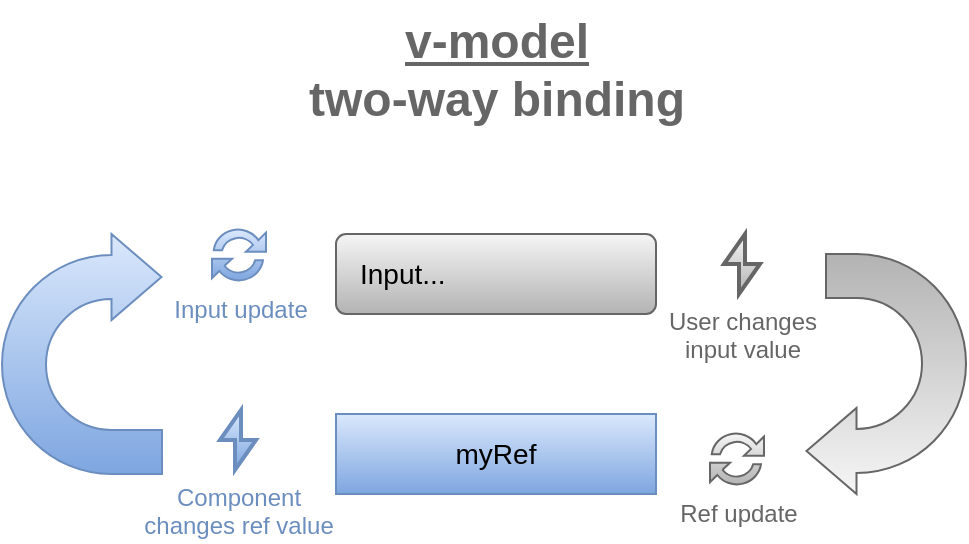<mxfile scale="1.2" border="10">
    <diagram id="hKsF3VO6nWa31StS4_ZH" name="v-model">
        <mxGraphModel dx="1770" dy="1077" grid="1" gridSize="10" guides="1" tooltips="1" connect="1" arrows="1" fold="1" page="1" pageScale="1" pageWidth="827" pageHeight="1169" math="0" shadow="0">
            <root>
                <mxCell id="0"/>
                <mxCell id="1" parent="0"/>
                <mxCell id="2" value="Input..." style="html=1;shadow=0;dashed=0;shape=mxgraph.bootstrap.rrect;rSize=5;strokeColor=#666666;strokeWidth=1;fillColor=#f5f5f5;whiteSpace=wrap;align=left;verticalAlign=middle;spacingLeft=10;fontSize=14;gradientColor=#b3b3b3;" parent="1" vertex="1">
                    <mxGeometry x="320" y="427" width="160" height="40" as="geometry"/>
                </mxCell>
                <mxCell id="4" value="&lt;font style=&quot;font-size: 14px;&quot;&gt;myRef&lt;/font&gt;" style="rounded=0;whiteSpace=wrap;html=1;fillColor=#dae8fc;gradientColor=#7ea6e0;strokeColor=#6c8ebf;" parent="1" vertex="1">
                    <mxGeometry x="320" y="517" width="160" height="40" as="geometry"/>
                </mxCell>
                <mxCell id="9" value="" style="html=1;shadow=0;dashed=0;align=center;verticalAlign=middle;shape=mxgraph.arrows2.uTurnArrow;dy=11;arrowHead=43;dx2=25;flipH=1;flipV=1;fillColor=#f5f5f5;gradientColor=#b3b3b3;strokeColor=#666666;" parent="1" vertex="1">
                    <mxGeometry x="565" y="437" width="70" height="120" as="geometry"/>
                </mxCell>
                <mxCell id="10" value="" style="html=1;shadow=0;dashed=0;align=center;verticalAlign=middle;shape=mxgraph.arrows2.uTurnArrow;dy=11;arrowHead=43;dx2=25;flipH=0;flipV=0;fillColor=#dae8fc;gradientColor=#7ea6e0;strokeColor=#6c8ebf;" parent="1" vertex="1">
                    <mxGeometry x="153" y="427" width="80" height="120" as="geometry"/>
                </mxCell>
                <mxCell id="11" value="&lt;font color=&quot;#666666&quot; style=&quot;font-size: 24px;&quot;&gt;&lt;u style=&quot;font-size: 24px;&quot;&gt;v-model &lt;br style=&quot;font-size: 24px;&quot;&gt;&lt;/u&gt;two-way binding&lt;/font&gt;" style="text;strokeColor=none;fillColor=none;html=1;fontSize=24;fontStyle=1;verticalAlign=middle;align=center;fontColor=#333333;" parent="1" vertex="1">
                    <mxGeometry x="285" y="310" width="230" height="70" as="geometry"/>
                </mxCell>
                <mxCell id="12" value="&lt;font color=&quot;#666666&quot;&gt;User changes&lt;br&gt;input value&lt;/font&gt;" style="html=1;verticalLabelPosition=bottom;align=center;labelBackgroundColor=#ffffff;verticalAlign=top;strokeWidth=2;strokeColor=#666666;shadow=0;dashed=0;shape=mxgraph.ios7.icons.flash;fillColor=#f5f5f5;gradientColor=#b3b3b3;" parent="1" vertex="1">
                    <mxGeometry x="514" y="427" width="18" height="30" as="geometry"/>
                </mxCell>
                <mxCell id="13" value="&lt;font color=&quot;#6c8ebf&quot;&gt;Component&lt;br&gt;changes ref value&lt;/font&gt;" style="html=1;verticalLabelPosition=bottom;align=center;labelBackgroundColor=#ffffff;verticalAlign=top;strokeWidth=2;strokeColor=#6c8ebf;shadow=0;dashed=0;shape=mxgraph.ios7.icons.flash;fillColor=#dae8fc;gradientColor=#7ea6e0;" parent="1" vertex="1">
                    <mxGeometry x="262" y="515" width="18" height="30" as="geometry"/>
                </mxCell>
                <mxCell id="16" value="&lt;font color=&quot;#666666&quot;&gt;Ref update&lt;/font&gt;" style="sketch=0;pointerEvents=1;shadow=0;dashed=0;html=1;strokeColor=#666666;labelPosition=center;verticalLabelPosition=bottom;verticalAlign=top;align=center;fillColor=#f5f5f5;shape=mxgraph.mscae.intune.update;fontSize=12;strokeWidth=1;gradientColor=#b3b3b3;" parent="1" vertex="1">
                    <mxGeometry x="507" y="526" width="27" height="27" as="geometry"/>
                </mxCell>
                <mxCell id="18" value="&lt;font color=&quot;#6c8ebf&quot;&gt;Input update&lt;/font&gt;" style="sketch=0;pointerEvents=1;shadow=0;dashed=0;html=1;strokeColor=#6c8ebf;labelPosition=center;verticalLabelPosition=bottom;verticalAlign=top;align=center;fillColor=#dae8fc;shape=mxgraph.mscae.intune.update;fontSize=12;strokeWidth=1;gradientColor=#7ea6e0;" parent="1" vertex="1">
                    <mxGeometry x="258" y="424" width="27" height="27" as="geometry"/>
                </mxCell>
            </root>
        </mxGraphModel>
    </diagram>
    <diagram name="v-bind" id="5MuhysqDjt83WdsPyjfo">
        <mxGraphModel dx="1180" dy="718" grid="1" gridSize="10" guides="1" tooltips="1" connect="1" arrows="1" fold="1" page="1" pageScale="1" pageWidth="827" pageHeight="1169" math="0" shadow="0">
            <root>
                <mxCell id="PJbt05CHmS6hWyOmj68j-0"/>
                <mxCell id="PJbt05CHmS6hWyOmj68j-1" parent="PJbt05CHmS6hWyOmj68j-0"/>
                <mxCell id="PJbt05CHmS6hWyOmj68j-2" value="Input..." style="html=1;shadow=0;dashed=0;shape=mxgraph.bootstrap.rrect;rSize=5;strokeColor=#CED4DA;strokeWidth=1;fillColor=#E9ECEF;fontColor=#505050;whiteSpace=wrap;align=left;verticalAlign=middle;spacingLeft=10;fontSize=14;" parent="PJbt05CHmS6hWyOmj68j-1" vertex="1">
                    <mxGeometry x="320" y="427" width="160" height="40" as="geometry"/>
                </mxCell>
                <mxCell id="PJbt05CHmS6hWyOmj68j-3" value="&lt;font style=&quot;font-size: 14px;&quot;&gt;myRef&lt;/font&gt;" style="rounded=0;whiteSpace=wrap;html=1;" parent="PJbt05CHmS6hWyOmj68j-1" vertex="1">
                    <mxGeometry x="320" y="517" width="160" height="40" as="geometry"/>
                </mxCell>
                <mxCell id="PJbt05CHmS6hWyOmj68j-5" value="" style="html=1;shadow=0;dashed=0;align=center;verticalAlign=middle;shape=mxgraph.arrows2.uTurnArrow;dy=11;arrowHead=43;dx2=25;flipH=0;flipV=0;" parent="PJbt05CHmS6hWyOmj68j-1" vertex="1">
                    <mxGeometry x="153" y="427" width="80" height="120" as="geometry"/>
                </mxCell>
                <mxCell id="PJbt05CHmS6hWyOmj68j-8" value="&lt;font color=&quot;#4d4d4d&quot;&gt;Component&lt;br&gt;changes ref value&lt;br&gt;&lt;/font&gt;" style="html=1;verticalLabelPosition=bottom;align=center;labelBackgroundColor=#ffffff;verticalAlign=top;strokeWidth=2;strokeColor=#4D4D4D;shadow=0;dashed=0;shape=mxgraph.ios7.icons.flash;fontColor=#6600CC;" parent="PJbt05CHmS6hWyOmj68j-1" vertex="1">
                    <mxGeometry x="262" y="515" width="18" height="30" as="geometry"/>
                </mxCell>
                <mxCell id="PJbt05CHmS6hWyOmj68j-10" value="Input update" style="sketch=0;pointerEvents=1;shadow=0;dashed=0;html=1;strokeColor=none;labelPosition=center;verticalLabelPosition=bottom;verticalAlign=top;align=center;fillColor=#505050;shape=mxgraph.mscae.intune.update;fontSize=12;fontColor=#4D4D4D;strokeWidth=1;" parent="PJbt05CHmS6hWyOmj68j-1" vertex="1">
                    <mxGeometry x="258" y="424" width="27" height="27" as="geometry"/>
                </mxCell>
                <mxCell id="WDw65Nb55716km9cZLtB-0" value="Input..." style="html=1;shadow=0;dashed=0;shape=mxgraph.bootstrap.rrect;rSize=5;strokeColor=#666666;strokeWidth=1;fillColor=#f5f5f5;whiteSpace=wrap;align=left;verticalAlign=middle;spacingLeft=10;fontSize=14;gradientColor=#b3b3b3;" parent="PJbt05CHmS6hWyOmj68j-1" vertex="1">
                    <mxGeometry x="320" y="427" width="160" height="40" as="geometry"/>
                </mxCell>
                <mxCell id="WDw65Nb55716km9cZLtB-1" value="&lt;font style=&quot;font-size: 14px;&quot;&gt;myRef&lt;/font&gt;" style="rounded=0;whiteSpace=wrap;html=1;fillColor=#dae8fc;gradientColor=#7ea6e0;strokeColor=#6c8ebf;" parent="PJbt05CHmS6hWyOmj68j-1" vertex="1">
                    <mxGeometry x="320" y="517" width="160" height="40" as="geometry"/>
                </mxCell>
                <mxCell id="WDw65Nb55716km9cZLtB-2" value="" style="html=1;shadow=0;dashed=0;align=center;verticalAlign=middle;shape=mxgraph.arrows2.uTurnArrow;dy=11;arrowHead=43;dx2=25;flipH=1;flipV=1;fillColor=#f5f5f5;gradientColor=#b3b3b3;strokeColor=#666666;opacity=20;" parent="PJbt05CHmS6hWyOmj68j-1" vertex="1">
                    <mxGeometry x="565" y="437" width="70" height="120" as="geometry"/>
                </mxCell>
                <mxCell id="WDw65Nb55716km9cZLtB-3" value="" style="html=1;shadow=0;dashed=0;align=center;verticalAlign=middle;shape=mxgraph.arrows2.uTurnArrow;dy=11;arrowHead=43;dx2=25;flipH=0;flipV=0;fillColor=#dae8fc;gradientColor=#7ea6e0;strokeColor=#6c8ebf;" parent="PJbt05CHmS6hWyOmj68j-1" vertex="1">
                    <mxGeometry x="153" y="427" width="80" height="120" as="geometry"/>
                </mxCell>
                <mxCell id="WDw65Nb55716km9cZLtB-4" value="&lt;font color=&quot;#666666&quot; style=&quot;font-size: 24px;&quot;&gt;&lt;u style=&quot;font-size: 24px;&quot;&gt;v-bind &lt;br style=&quot;font-size: 24px;&quot;&gt;&lt;/u&gt;one-way binding&lt;/font&gt;" style="text;strokeColor=none;fillColor=none;html=1;fontSize=24;fontStyle=1;verticalAlign=middle;align=center;fontColor=#333333;" parent="PJbt05CHmS6hWyOmj68j-1" vertex="1">
                    <mxGeometry x="285" y="311" width="230" height="70" as="geometry"/>
                </mxCell>
                <mxCell id="WDw65Nb55716km9cZLtB-5" value="&lt;font color=&quot;#666666&quot;&gt;User changes&lt;br&gt;input value&lt;/font&gt;" style="html=1;verticalLabelPosition=bottom;align=center;labelBackgroundColor=#ffffff;verticalAlign=top;strokeWidth=2;strokeColor=#666666;shadow=0;dashed=0;shape=mxgraph.ios7.icons.flash;fillColor=#f5f5f5;gradientColor=#b3b3b3;" parent="PJbt05CHmS6hWyOmj68j-1" vertex="1">
                    <mxGeometry x="514" y="427" width="18" height="30" as="geometry"/>
                </mxCell>
                <mxCell id="WDw65Nb55716km9cZLtB-6" value="&lt;font color=&quot;#6c8ebf&quot;&gt;Component&lt;br&gt;changes ref value&lt;/font&gt;" style="html=1;verticalLabelPosition=bottom;align=center;labelBackgroundColor=#ffffff;verticalAlign=top;strokeWidth=2;strokeColor=#6c8ebf;shadow=0;dashed=0;shape=mxgraph.ios7.icons.flash;fillColor=#dae8fc;gradientColor=#7ea6e0;" parent="PJbt05CHmS6hWyOmj68j-1" vertex="1">
                    <mxGeometry x="262" y="515" width="18" height="30" as="geometry"/>
                </mxCell>
                <mxCell id="WDw65Nb55716km9cZLtB-8" value="&lt;font color=&quot;#6c8ebf&quot;&gt;Input update&lt;/font&gt;" style="sketch=0;pointerEvents=1;shadow=0;dashed=0;html=1;strokeColor=#6c8ebf;labelPosition=center;verticalLabelPosition=bottom;verticalAlign=top;align=center;fillColor=#dae8fc;shape=mxgraph.mscae.intune.update;fontSize=12;strokeWidth=1;gradientColor=#7ea6e0;" parent="PJbt05CHmS6hWyOmj68j-1" vertex="1">
                    <mxGeometry x="258" y="424" width="27" height="27" as="geometry"/>
                </mxCell>
                <mxCell id="UWcH_k4QUWJ8oPLvmEf7-0" value="" style="endArrow=none;html=1;fontSize=24;fillColor=#f5f5f5;strokeColor=#666666;" edge="1" parent="PJbt05CHmS6hWyOmj68j-1">
                    <mxGeometry width="50" height="50" relative="1" as="geometry">
                        <mxPoint x="650" y="440" as="sourcePoint"/>
                        <mxPoint x="550" y="550" as="targetPoint"/>
                    </mxGeometry>
                </mxCell>
                <mxCell id="UWcH_k4QUWJ8oPLvmEf7-1" value="" style="endArrow=none;html=1;fontSize=24;fillColor=#f5f5f5;strokeColor=#666666;" edge="1" parent="PJbt05CHmS6hWyOmj68j-1">
                    <mxGeometry width="50" height="50" relative="1" as="geometry">
                        <mxPoint x="560" y="430" as="sourcePoint"/>
                        <mxPoint x="640" y="550" as="targetPoint"/>
                    </mxGeometry>
                </mxCell>
            </root>
        </mxGraphModel>
    </diagram>
</mxfile>